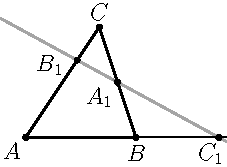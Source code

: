 import geometry;

size(4cm);

point
    pA = (0,0), pB = (3,0), pC = (2,3),
    pA1 = 0.5pB + 0.5pC, pB1 = 0.3pA + 0.7pC;

line lL = line(pA1, pB1);

point pC1 = intersectionpoint(lL, line(pA, pB));

pen gray = gray(0.5)+opacity(0.7);

draw(lL, gray+linewidth(1));

draw(triangle(pA, pB, pC), linewidth(1));
draw(line(pB, pC1, extendA=false));

dot(Label("$A$", pA, SW));
dot(Label("$B$", pB, S));
dot(Label("$C$", pC, N));
dot(Label("$A_1$", pA1, SW));
dot(Label("$B_1$", pB1, W+WSW));
dot(Label("$C_1$", pC1, SSW));

